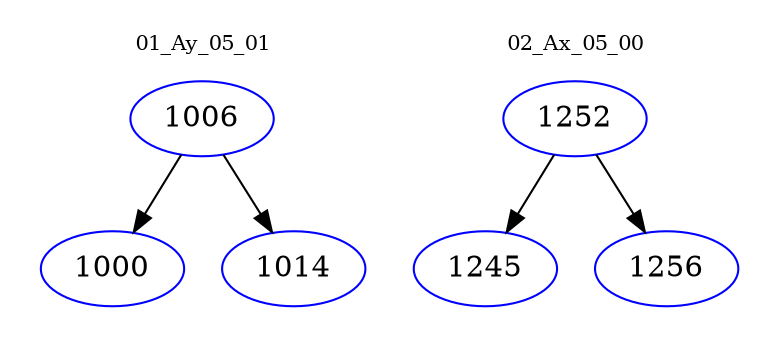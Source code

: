 digraph{
subgraph cluster_0 {
color = white
label = "01_Ay_05_01";
fontsize=10;
T0_1006 [label="1006", color="blue"]
T0_1006 -> T0_1000 [color="black"]
T0_1000 [label="1000", color="blue"]
T0_1006 -> T0_1014 [color="black"]
T0_1014 [label="1014", color="blue"]
}
subgraph cluster_1 {
color = white
label = "02_Ax_05_00";
fontsize=10;
T1_1252 [label="1252", color="blue"]
T1_1252 -> T1_1245 [color="black"]
T1_1245 [label="1245", color="blue"]
T1_1252 -> T1_1256 [color="black"]
T1_1256 [label="1256", color="blue"]
}
}
